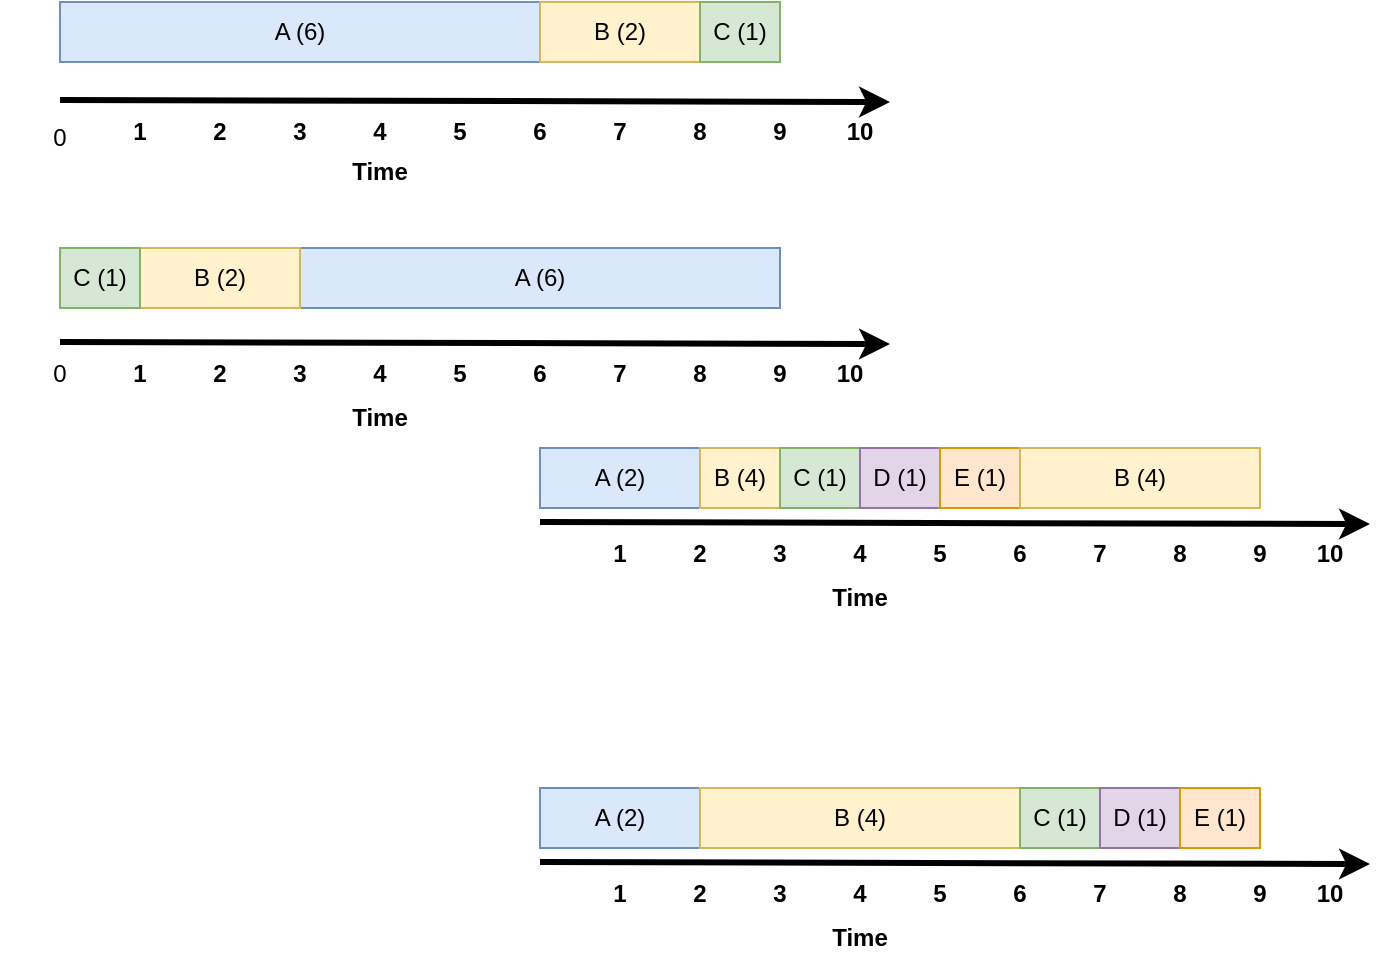 <mxfile version="22.1.21" type="device">
  <diagram name="Page-1" id="26XVuioy-tL2MFwtIJL8">
    <mxGraphModel dx="1114" dy="623" grid="1" gridSize="10" guides="1" tooltips="1" connect="1" arrows="1" fold="1" page="1" pageScale="1" pageWidth="1000" pageHeight="700" math="0" shadow="0">
      <root>
        <mxCell id="0" />
        <mxCell id="1" value="FIFO2" parent="0" />
        <mxCell id="z-TTPnVHQl2KB7zgVeDQ-76" value="" style="group" vertex="1" connectable="0" parent="1">
          <mxGeometry x="50" y="200" width="455" height="100" as="geometry" />
        </mxCell>
        <mxCell id="z-TTPnVHQl2KB7zgVeDQ-30" value="A (6)" style="html=1;whiteSpace=wrap;fillColor=#dae8fc;strokeColor=#6c8ebf;" vertex="1" parent="z-TTPnVHQl2KB7zgVeDQ-76">
          <mxGeometry x="150" width="240" height="30" as="geometry" />
        </mxCell>
        <mxCell id="z-TTPnVHQl2KB7zgVeDQ-31" value="B (2)" style="html=1;whiteSpace=wrap;fillColor=#fff2cc;strokeColor=#d6b656;" vertex="1" parent="z-TTPnVHQl2KB7zgVeDQ-76">
          <mxGeometry x="70" width="80" height="30" as="geometry" />
        </mxCell>
        <mxCell id="z-TTPnVHQl2KB7zgVeDQ-32" value="C (1)" style="html=1;whiteSpace=wrap;fillColor=#d5e8d4;strokeColor=#82b366;" vertex="1" parent="z-TTPnVHQl2KB7zgVeDQ-76">
          <mxGeometry x="30" width="40" height="30" as="geometry" />
        </mxCell>
        <mxCell id="z-TTPnVHQl2KB7zgVeDQ-35" value="0" style="text;strokeColor=none;align=center;fillColor=none;html=1;verticalAlign=middle;whiteSpace=wrap;rounded=0;" vertex="1" parent="z-TTPnVHQl2KB7zgVeDQ-76">
          <mxGeometry y="48" width="60" height="30" as="geometry" />
        </mxCell>
        <mxCell id="z-TTPnVHQl2KB7zgVeDQ-36" value="1" style="text;strokeColor=none;align=center;fillColor=none;html=1;verticalAlign=middle;whiteSpace=wrap;rounded=0;fontStyle=1" vertex="1" parent="z-TTPnVHQl2KB7zgVeDQ-76">
          <mxGeometry x="40" y="48" width="60" height="30" as="geometry" />
        </mxCell>
        <mxCell id="z-TTPnVHQl2KB7zgVeDQ-37" value="2" style="text;strokeColor=none;align=center;fillColor=none;html=1;verticalAlign=middle;whiteSpace=wrap;rounded=0;fontStyle=1" vertex="1" parent="z-TTPnVHQl2KB7zgVeDQ-76">
          <mxGeometry x="80" y="48" width="60" height="30" as="geometry" />
        </mxCell>
        <mxCell id="z-TTPnVHQl2KB7zgVeDQ-39" value="3" style="text;strokeColor=none;align=center;fillColor=none;html=1;verticalAlign=middle;whiteSpace=wrap;rounded=0;fontStyle=1" vertex="1" parent="z-TTPnVHQl2KB7zgVeDQ-76">
          <mxGeometry x="120" y="48" width="60" height="30" as="geometry" />
        </mxCell>
        <mxCell id="z-TTPnVHQl2KB7zgVeDQ-40" value="4" style="text;strokeColor=none;align=center;fillColor=none;html=1;verticalAlign=middle;whiteSpace=wrap;rounded=0;fontStyle=1" vertex="1" parent="z-TTPnVHQl2KB7zgVeDQ-76">
          <mxGeometry x="160" y="48" width="60" height="30" as="geometry" />
        </mxCell>
        <mxCell id="z-TTPnVHQl2KB7zgVeDQ-41" value="5" style="text;strokeColor=none;align=center;fillColor=none;html=1;verticalAlign=middle;whiteSpace=wrap;rounded=0;fontStyle=1" vertex="1" parent="z-TTPnVHQl2KB7zgVeDQ-76">
          <mxGeometry x="200" y="48" width="60" height="30" as="geometry" />
        </mxCell>
        <mxCell id="z-TTPnVHQl2KB7zgVeDQ-42" value="6" style="text;strokeColor=none;align=center;fillColor=none;html=1;verticalAlign=middle;whiteSpace=wrap;rounded=0;fontStyle=1" vertex="1" parent="z-TTPnVHQl2KB7zgVeDQ-76">
          <mxGeometry x="240" y="48" width="60" height="30" as="geometry" />
        </mxCell>
        <mxCell id="z-TTPnVHQl2KB7zgVeDQ-43" value="7" style="text;strokeColor=none;align=center;fillColor=none;html=1;verticalAlign=middle;whiteSpace=wrap;rounded=0;fontStyle=1" vertex="1" parent="z-TTPnVHQl2KB7zgVeDQ-76">
          <mxGeometry x="280" y="48" width="60" height="30" as="geometry" />
        </mxCell>
        <mxCell id="z-TTPnVHQl2KB7zgVeDQ-44" value="8" style="text;strokeColor=none;align=center;fillColor=none;html=1;verticalAlign=middle;whiteSpace=wrap;rounded=0;fontStyle=1" vertex="1" parent="z-TTPnVHQl2KB7zgVeDQ-76">
          <mxGeometry x="320" y="48" width="60" height="30" as="geometry" />
        </mxCell>
        <mxCell id="z-TTPnVHQl2KB7zgVeDQ-45" value="9" style="text;strokeColor=none;align=center;fillColor=none;html=1;verticalAlign=middle;whiteSpace=wrap;rounded=0;fontStyle=1" vertex="1" parent="z-TTPnVHQl2KB7zgVeDQ-76">
          <mxGeometry x="360" y="48" width="60" height="30" as="geometry" />
        </mxCell>
        <mxCell id="z-TTPnVHQl2KB7zgVeDQ-46" value="10" style="text;strokeColor=none;align=center;fillColor=none;html=1;verticalAlign=middle;whiteSpace=wrap;rounded=0;fontStyle=1" vertex="1" parent="z-TTPnVHQl2KB7zgVeDQ-76">
          <mxGeometry x="395" y="48" width="60" height="30" as="geometry" />
        </mxCell>
        <mxCell id="z-TTPnVHQl2KB7zgVeDQ-55" value="" style="edgeStyle=none;orthogonalLoop=1;jettySize=auto;html=1;rounded=0;strokeWidth=3;entryX=0.75;entryY=0;entryDx=0;entryDy=0;" edge="1" parent="z-TTPnVHQl2KB7zgVeDQ-76">
          <mxGeometry width="80" relative="1" as="geometry">
            <mxPoint x="30" y="47" as="sourcePoint" />
            <mxPoint x="445" y="48" as="targetPoint" />
            <Array as="points" />
          </mxGeometry>
        </mxCell>
        <mxCell id="z-TTPnVHQl2KB7zgVeDQ-57" value="Time" style="text;strokeColor=none;align=center;fillColor=none;html=1;verticalAlign=middle;whiteSpace=wrap;rounded=0;fontStyle=1" vertex="1" parent="z-TTPnVHQl2KB7zgVeDQ-76">
          <mxGeometry x="160" y="70" width="60" height="30" as="geometry" />
        </mxCell>
        <mxCell id="z-TTPnVHQl2KB7zgVeDQ-77" value="FIFO1" parent="0" />
        <mxCell id="z-TTPnVHQl2KB7zgVeDQ-75" value="" style="group" vertex="1" connectable="0" parent="z-TTPnVHQl2KB7zgVeDQ-77">
          <mxGeometry x="80" y="77" width="430" height="100" as="geometry" />
        </mxCell>
        <mxCell id="z-TTPnVHQl2KB7zgVeDQ-58" value="A (6)" style="html=1;whiteSpace=wrap;fillColor=#dae8fc;strokeColor=#6c8ebf;" vertex="1" parent="z-TTPnVHQl2KB7zgVeDQ-75">
          <mxGeometry width="240" height="30" as="geometry" />
        </mxCell>
        <mxCell id="z-TTPnVHQl2KB7zgVeDQ-59" value="B (2)" style="html=1;whiteSpace=wrap;fillColor=#fff2cc;strokeColor=#d6b656;" vertex="1" parent="z-TTPnVHQl2KB7zgVeDQ-75">
          <mxGeometry x="240" width="80" height="30" as="geometry" />
        </mxCell>
        <mxCell id="z-TTPnVHQl2KB7zgVeDQ-60" value="C (1)" style="html=1;whiteSpace=wrap;fillColor=#d5e8d4;strokeColor=#82b366;" vertex="1" parent="z-TTPnVHQl2KB7zgVeDQ-75">
          <mxGeometry x="320" width="40" height="30" as="geometry" />
        </mxCell>
        <mxCell id="z-TTPnVHQl2KB7zgVeDQ-62" value="1" style="text;strokeColor=none;align=center;fillColor=none;html=1;verticalAlign=middle;whiteSpace=wrap;rounded=0;fontStyle=1" vertex="1" parent="z-TTPnVHQl2KB7zgVeDQ-75">
          <mxGeometry x="10" y="50" width="60" height="30" as="geometry" />
        </mxCell>
        <mxCell id="z-TTPnVHQl2KB7zgVeDQ-63" value="2" style="text;strokeColor=none;align=center;fillColor=none;html=1;verticalAlign=middle;whiteSpace=wrap;rounded=0;fontStyle=1" vertex="1" parent="z-TTPnVHQl2KB7zgVeDQ-75">
          <mxGeometry x="50" y="50" width="60" height="30" as="geometry" />
        </mxCell>
        <mxCell id="z-TTPnVHQl2KB7zgVeDQ-64" value="3" style="text;strokeColor=none;align=center;fillColor=none;html=1;verticalAlign=middle;whiteSpace=wrap;rounded=0;fontStyle=1" vertex="1" parent="z-TTPnVHQl2KB7zgVeDQ-75">
          <mxGeometry x="90" y="50" width="60" height="30" as="geometry" />
        </mxCell>
        <mxCell id="z-TTPnVHQl2KB7zgVeDQ-65" value="4" style="text;strokeColor=none;align=center;fillColor=none;html=1;verticalAlign=middle;whiteSpace=wrap;rounded=0;fontStyle=1" vertex="1" parent="z-TTPnVHQl2KB7zgVeDQ-75">
          <mxGeometry x="130" y="50" width="60" height="30" as="geometry" />
        </mxCell>
        <mxCell id="z-TTPnVHQl2KB7zgVeDQ-66" value="5" style="text;strokeColor=none;align=center;fillColor=none;html=1;verticalAlign=middle;whiteSpace=wrap;rounded=0;fontStyle=1" vertex="1" parent="z-TTPnVHQl2KB7zgVeDQ-75">
          <mxGeometry x="170" y="50" width="60" height="30" as="geometry" />
        </mxCell>
        <mxCell id="z-TTPnVHQl2KB7zgVeDQ-67" value="6" style="text;strokeColor=none;align=center;fillColor=none;html=1;verticalAlign=middle;whiteSpace=wrap;rounded=0;fontStyle=1" vertex="1" parent="z-TTPnVHQl2KB7zgVeDQ-75">
          <mxGeometry x="210" y="50" width="60" height="30" as="geometry" />
        </mxCell>
        <mxCell id="z-TTPnVHQl2KB7zgVeDQ-68" value="7" style="text;strokeColor=none;align=center;fillColor=none;html=1;verticalAlign=middle;whiteSpace=wrap;rounded=0;fontStyle=1" vertex="1" parent="z-TTPnVHQl2KB7zgVeDQ-75">
          <mxGeometry x="250" y="50" width="60" height="30" as="geometry" />
        </mxCell>
        <mxCell id="z-TTPnVHQl2KB7zgVeDQ-69" value="8" style="text;strokeColor=none;align=center;fillColor=none;html=1;verticalAlign=middle;whiteSpace=wrap;rounded=0;fontStyle=1" vertex="1" parent="z-TTPnVHQl2KB7zgVeDQ-75">
          <mxGeometry x="290" y="50" width="60" height="30" as="geometry" />
        </mxCell>
        <mxCell id="z-TTPnVHQl2KB7zgVeDQ-70" value="9" style="text;strokeColor=none;align=center;fillColor=none;html=1;verticalAlign=middle;whiteSpace=wrap;rounded=0;fontStyle=1" vertex="1" parent="z-TTPnVHQl2KB7zgVeDQ-75">
          <mxGeometry x="330" y="50" width="60" height="30" as="geometry" />
        </mxCell>
        <mxCell id="z-TTPnVHQl2KB7zgVeDQ-71" value="10" style="text;strokeColor=none;align=center;fillColor=none;html=1;verticalAlign=middle;whiteSpace=wrap;rounded=0;fontStyle=1" vertex="1" parent="z-TTPnVHQl2KB7zgVeDQ-75">
          <mxGeometry x="370" y="50" width="60" height="30" as="geometry" />
        </mxCell>
        <mxCell id="z-TTPnVHQl2KB7zgVeDQ-72" value="" style="edgeStyle=none;orthogonalLoop=1;jettySize=auto;html=1;rounded=0;strokeWidth=3;entryX=0.75;entryY=0;entryDx=0;entryDy=0;" edge="1" parent="z-TTPnVHQl2KB7zgVeDQ-75" target="z-TTPnVHQl2KB7zgVeDQ-71">
          <mxGeometry width="80" relative="1" as="geometry">
            <mxPoint y="49" as="sourcePoint" />
            <mxPoint x="80" y="49" as="targetPoint" />
            <Array as="points" />
          </mxGeometry>
        </mxCell>
        <mxCell id="z-TTPnVHQl2KB7zgVeDQ-73" value="Time" style="text;strokeColor=none;align=center;fillColor=none;html=1;verticalAlign=middle;whiteSpace=wrap;rounded=0;fontStyle=1" vertex="1" parent="z-TTPnVHQl2KB7zgVeDQ-75">
          <mxGeometry x="130" y="70" width="60" height="30" as="geometry" />
        </mxCell>
        <mxCell id="z-TTPnVHQl2KB7zgVeDQ-61" value="0" style="text;strokeColor=none;align=center;fillColor=none;html=1;verticalAlign=middle;whiteSpace=wrap;rounded=0;" vertex="1" parent="z-TTPnVHQl2KB7zgVeDQ-75">
          <mxGeometry x="-30" y="53" width="60" height="30" as="geometry" />
        </mxCell>
        <mxCell id="z-TTPnVHQl2KB7zgVeDQ-93" value="SJF-1" parent="0" />
        <mxCell id="z-TTPnVHQl2KB7zgVeDQ-78" value="A (2)" style="html=1;whiteSpace=wrap;fillColor=#dae8fc;strokeColor=#6c8ebf;" vertex="1" parent="z-TTPnVHQl2KB7zgVeDQ-93">
          <mxGeometry x="320" y="470" width="80" height="30" as="geometry" />
        </mxCell>
        <mxCell id="z-TTPnVHQl2KB7zgVeDQ-79" value="B (4)" style="html=1;whiteSpace=wrap;fillColor=#fff2cc;strokeColor=#d6b656;" vertex="1" parent="z-TTPnVHQl2KB7zgVeDQ-93">
          <mxGeometry x="400" y="470" width="160" height="30" as="geometry" />
        </mxCell>
        <mxCell id="z-TTPnVHQl2KB7zgVeDQ-80" value="C (1)" style="html=1;whiteSpace=wrap;fillColor=#d5e8d4;strokeColor=#82b366;" vertex="1" parent="z-TTPnVHQl2KB7zgVeDQ-93">
          <mxGeometry x="560" y="470" width="40" height="30" as="geometry" />
        </mxCell>
        <mxCell id="z-TTPnVHQl2KB7zgVeDQ-81" value="1" style="text;strokeColor=none;align=center;fillColor=none;html=1;verticalAlign=middle;whiteSpace=wrap;rounded=0;fontStyle=1" vertex="1" parent="z-TTPnVHQl2KB7zgVeDQ-93">
          <mxGeometry x="330" y="508" width="60" height="30" as="geometry" />
        </mxCell>
        <mxCell id="z-TTPnVHQl2KB7zgVeDQ-82" value="2" style="text;strokeColor=none;align=center;fillColor=none;html=1;verticalAlign=middle;whiteSpace=wrap;rounded=0;fontStyle=1" vertex="1" parent="z-TTPnVHQl2KB7zgVeDQ-93">
          <mxGeometry x="370" y="508" width="60" height="30" as="geometry" />
        </mxCell>
        <mxCell id="z-TTPnVHQl2KB7zgVeDQ-83" value="3" style="text;strokeColor=none;align=center;fillColor=none;html=1;verticalAlign=middle;whiteSpace=wrap;rounded=0;fontStyle=1" vertex="1" parent="z-TTPnVHQl2KB7zgVeDQ-93">
          <mxGeometry x="410" y="508" width="60" height="30" as="geometry" />
        </mxCell>
        <mxCell id="z-TTPnVHQl2KB7zgVeDQ-84" value="4" style="text;strokeColor=none;align=center;fillColor=none;html=1;verticalAlign=middle;whiteSpace=wrap;rounded=0;fontStyle=1" vertex="1" parent="z-TTPnVHQl2KB7zgVeDQ-93">
          <mxGeometry x="450" y="508" width="60" height="30" as="geometry" />
        </mxCell>
        <mxCell id="z-TTPnVHQl2KB7zgVeDQ-85" value="5" style="text;strokeColor=none;align=center;fillColor=none;html=1;verticalAlign=middle;whiteSpace=wrap;rounded=0;fontStyle=1" vertex="1" parent="z-TTPnVHQl2KB7zgVeDQ-93">
          <mxGeometry x="490" y="508" width="60" height="30" as="geometry" />
        </mxCell>
        <mxCell id="z-TTPnVHQl2KB7zgVeDQ-86" value="6" style="text;strokeColor=none;align=center;fillColor=none;html=1;verticalAlign=middle;whiteSpace=wrap;rounded=0;fontStyle=1" vertex="1" parent="z-TTPnVHQl2KB7zgVeDQ-93">
          <mxGeometry x="530" y="508" width="60" height="30" as="geometry" />
        </mxCell>
        <mxCell id="z-TTPnVHQl2KB7zgVeDQ-87" value="7" style="text;strokeColor=none;align=center;fillColor=none;html=1;verticalAlign=middle;whiteSpace=wrap;rounded=0;fontStyle=1" vertex="1" parent="z-TTPnVHQl2KB7zgVeDQ-93">
          <mxGeometry x="570" y="508" width="60" height="30" as="geometry" />
        </mxCell>
        <mxCell id="z-TTPnVHQl2KB7zgVeDQ-88" value="8" style="text;strokeColor=none;align=center;fillColor=none;html=1;verticalAlign=middle;whiteSpace=wrap;rounded=0;fontStyle=1" vertex="1" parent="z-TTPnVHQl2KB7zgVeDQ-93">
          <mxGeometry x="610" y="508" width="60" height="30" as="geometry" />
        </mxCell>
        <mxCell id="z-TTPnVHQl2KB7zgVeDQ-89" value="9" style="text;strokeColor=none;align=center;fillColor=none;html=1;verticalAlign=middle;whiteSpace=wrap;rounded=0;fontStyle=1" vertex="1" parent="z-TTPnVHQl2KB7zgVeDQ-93">
          <mxGeometry x="650" y="508" width="60" height="30" as="geometry" />
        </mxCell>
        <mxCell id="z-TTPnVHQl2KB7zgVeDQ-90" value="10" style="text;strokeColor=none;align=center;fillColor=none;html=1;verticalAlign=middle;whiteSpace=wrap;rounded=0;fontStyle=1" vertex="1" parent="z-TTPnVHQl2KB7zgVeDQ-93">
          <mxGeometry x="685" y="508" width="60" height="30" as="geometry" />
        </mxCell>
        <mxCell id="z-TTPnVHQl2KB7zgVeDQ-91" value="" style="edgeStyle=none;orthogonalLoop=1;jettySize=auto;html=1;rounded=0;strokeWidth=3;entryX=0.75;entryY=0;entryDx=0;entryDy=0;" edge="1" parent="z-TTPnVHQl2KB7zgVeDQ-93">
          <mxGeometry width="80" relative="1" as="geometry">
            <mxPoint x="320" y="507" as="sourcePoint" />
            <mxPoint x="735" y="508" as="targetPoint" />
            <Array as="points" />
          </mxGeometry>
        </mxCell>
        <mxCell id="z-TTPnVHQl2KB7zgVeDQ-92" value="Time" style="text;strokeColor=none;align=center;fillColor=none;html=1;verticalAlign=middle;whiteSpace=wrap;rounded=0;fontStyle=1" vertex="1" parent="z-TTPnVHQl2KB7zgVeDQ-93">
          <mxGeometry x="450" y="530" width="60" height="30" as="geometry" />
        </mxCell>
        <mxCell id="z-TTPnVHQl2KB7zgVeDQ-94" value="D (1)" style="html=1;whiteSpace=wrap;fillColor=#e1d5e7;strokeColor=#9673a6;" vertex="1" parent="z-TTPnVHQl2KB7zgVeDQ-93">
          <mxGeometry x="600" y="470" width="40" height="30" as="geometry" />
        </mxCell>
        <mxCell id="z-TTPnVHQl2KB7zgVeDQ-95" value="E (1)" style="html=1;whiteSpace=wrap;fillColor=#ffe6cc;strokeColor=#d79b00;" vertex="1" parent="z-TTPnVHQl2KB7zgVeDQ-93">
          <mxGeometry x="640" y="470" width="40" height="30" as="geometry" />
        </mxCell>
        <mxCell id="z-TTPnVHQl2KB7zgVeDQ-113" value="sJF-2" parent="0" />
        <mxCell id="z-TTPnVHQl2KB7zgVeDQ-96" value="A (2)" style="html=1;whiteSpace=wrap;fillColor=#dae8fc;strokeColor=#6c8ebf;" vertex="1" parent="z-TTPnVHQl2KB7zgVeDQ-113">
          <mxGeometry x="320" y="300" width="80" height="30" as="geometry" />
        </mxCell>
        <mxCell id="z-TTPnVHQl2KB7zgVeDQ-97" value="B (4)" style="html=1;whiteSpace=wrap;fillColor=#fff2cc;strokeColor=#d6b656;" vertex="1" parent="z-TTPnVHQl2KB7zgVeDQ-113">
          <mxGeometry x="400" y="300" width="40" height="30" as="geometry" />
        </mxCell>
        <mxCell id="z-TTPnVHQl2KB7zgVeDQ-98" value="C (1)" style="html=1;whiteSpace=wrap;fillColor=#d5e8d4;strokeColor=#82b366;" vertex="1" parent="z-TTPnVHQl2KB7zgVeDQ-113">
          <mxGeometry x="440" y="300" width="40" height="30" as="geometry" />
        </mxCell>
        <mxCell id="z-TTPnVHQl2KB7zgVeDQ-99" value="1" style="text;strokeColor=none;align=center;fillColor=none;html=1;verticalAlign=middle;whiteSpace=wrap;rounded=0;fontStyle=1" vertex="1" parent="z-TTPnVHQl2KB7zgVeDQ-113">
          <mxGeometry x="330" y="338" width="60" height="30" as="geometry" />
        </mxCell>
        <mxCell id="z-TTPnVHQl2KB7zgVeDQ-100" value="2" style="text;strokeColor=none;align=center;fillColor=none;html=1;verticalAlign=middle;whiteSpace=wrap;rounded=0;fontStyle=1" vertex="1" parent="z-TTPnVHQl2KB7zgVeDQ-113">
          <mxGeometry x="370" y="338" width="60" height="30" as="geometry" />
        </mxCell>
        <mxCell id="z-TTPnVHQl2KB7zgVeDQ-101" value="3" style="text;strokeColor=none;align=center;fillColor=none;html=1;verticalAlign=middle;whiteSpace=wrap;rounded=0;fontStyle=1" vertex="1" parent="z-TTPnVHQl2KB7zgVeDQ-113">
          <mxGeometry x="410" y="338" width="60" height="30" as="geometry" />
        </mxCell>
        <mxCell id="z-TTPnVHQl2KB7zgVeDQ-102" value="4" style="text;strokeColor=none;align=center;fillColor=none;html=1;verticalAlign=middle;whiteSpace=wrap;rounded=0;fontStyle=1" vertex="1" parent="z-TTPnVHQl2KB7zgVeDQ-113">
          <mxGeometry x="450" y="338" width="60" height="30" as="geometry" />
        </mxCell>
        <mxCell id="z-TTPnVHQl2KB7zgVeDQ-103" value="5" style="text;strokeColor=none;align=center;fillColor=none;html=1;verticalAlign=middle;whiteSpace=wrap;rounded=0;fontStyle=1" vertex="1" parent="z-TTPnVHQl2KB7zgVeDQ-113">
          <mxGeometry x="490" y="338" width="60" height="30" as="geometry" />
        </mxCell>
        <mxCell id="z-TTPnVHQl2KB7zgVeDQ-104" value="6" style="text;strokeColor=none;align=center;fillColor=none;html=1;verticalAlign=middle;whiteSpace=wrap;rounded=0;fontStyle=1" vertex="1" parent="z-TTPnVHQl2KB7zgVeDQ-113">
          <mxGeometry x="530" y="338" width="60" height="30" as="geometry" />
        </mxCell>
        <mxCell id="z-TTPnVHQl2KB7zgVeDQ-105" value="7" style="text;strokeColor=none;align=center;fillColor=none;html=1;verticalAlign=middle;whiteSpace=wrap;rounded=0;fontStyle=1" vertex="1" parent="z-TTPnVHQl2KB7zgVeDQ-113">
          <mxGeometry x="570" y="338" width="60" height="30" as="geometry" />
        </mxCell>
        <mxCell id="z-TTPnVHQl2KB7zgVeDQ-106" value="8" style="text;strokeColor=none;align=center;fillColor=none;html=1;verticalAlign=middle;whiteSpace=wrap;rounded=0;fontStyle=1" vertex="1" parent="z-TTPnVHQl2KB7zgVeDQ-113">
          <mxGeometry x="610" y="338" width="60" height="30" as="geometry" />
        </mxCell>
        <mxCell id="z-TTPnVHQl2KB7zgVeDQ-107" value="9" style="text;strokeColor=none;align=center;fillColor=none;html=1;verticalAlign=middle;whiteSpace=wrap;rounded=0;fontStyle=1" vertex="1" parent="z-TTPnVHQl2KB7zgVeDQ-113">
          <mxGeometry x="650" y="338" width="60" height="30" as="geometry" />
        </mxCell>
        <mxCell id="z-TTPnVHQl2KB7zgVeDQ-108" value="10" style="text;strokeColor=none;align=center;fillColor=none;html=1;verticalAlign=middle;whiteSpace=wrap;rounded=0;fontStyle=1" vertex="1" parent="z-TTPnVHQl2KB7zgVeDQ-113">
          <mxGeometry x="685" y="338" width="60" height="30" as="geometry" />
        </mxCell>
        <mxCell id="z-TTPnVHQl2KB7zgVeDQ-109" value="" style="edgeStyle=none;orthogonalLoop=1;jettySize=auto;html=1;rounded=0;strokeWidth=3;entryX=0.75;entryY=0;entryDx=0;entryDy=0;" edge="1" parent="z-TTPnVHQl2KB7zgVeDQ-113">
          <mxGeometry width="80" relative="1" as="geometry">
            <mxPoint x="320" y="337" as="sourcePoint" />
            <mxPoint x="735" y="338" as="targetPoint" />
            <Array as="points" />
          </mxGeometry>
        </mxCell>
        <mxCell id="z-TTPnVHQl2KB7zgVeDQ-110" value="Time" style="text;strokeColor=none;align=center;fillColor=none;html=1;verticalAlign=middle;whiteSpace=wrap;rounded=0;fontStyle=1" vertex="1" parent="z-TTPnVHQl2KB7zgVeDQ-113">
          <mxGeometry x="450" y="360" width="60" height="30" as="geometry" />
        </mxCell>
        <mxCell id="z-TTPnVHQl2KB7zgVeDQ-111" value="D (1)" style="html=1;whiteSpace=wrap;fillColor=#e1d5e7;strokeColor=#9673a6;" vertex="1" parent="z-TTPnVHQl2KB7zgVeDQ-113">
          <mxGeometry x="480" y="300" width="40" height="30" as="geometry" />
        </mxCell>
        <mxCell id="z-TTPnVHQl2KB7zgVeDQ-112" value="E (1)" style="html=1;whiteSpace=wrap;fillColor=#ffe6cc;strokeColor=#d79b00;" vertex="1" parent="z-TTPnVHQl2KB7zgVeDQ-113">
          <mxGeometry x="520" y="300" width="40" height="30" as="geometry" />
        </mxCell>
        <mxCell id="z-TTPnVHQl2KB7zgVeDQ-114" value="B (4)" style="html=1;whiteSpace=wrap;fillColor=#fff2cc;strokeColor=#d6b656;" vertex="1" parent="z-TTPnVHQl2KB7zgVeDQ-113">
          <mxGeometry x="560" y="300" width="120" height="30" as="geometry" />
        </mxCell>
      </root>
    </mxGraphModel>
  </diagram>
</mxfile>
